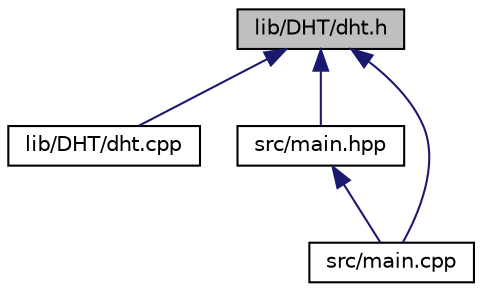 digraph "lib/DHT/dht.h"
{
  edge [fontname="Helvetica",fontsize="10",labelfontname="Helvetica",labelfontsize="10"];
  node [fontname="Helvetica",fontsize="10",shape=record];
  Node1 [label="lib/DHT/dht.h",height=0.2,width=0.4,color="black", fillcolor="grey75", style="filled", fontcolor="black"];
  Node1 -> Node2 [dir="back",color="midnightblue",fontsize="10",style="solid"];
  Node2 [label="lib/DHT/dht.cpp",height=0.2,width=0.4,color="black", fillcolor="white", style="filled",URL="$dht_8cpp.html"];
  Node1 -> Node3 [dir="back",color="midnightblue",fontsize="10",style="solid"];
  Node3 [label="src/main.hpp",height=0.2,width=0.4,color="black", fillcolor="white", style="filled",URL="$main_8hpp.html"];
  Node3 -> Node4 [dir="back",color="midnightblue",fontsize="10",style="solid"];
  Node4 [label="src/main.cpp",height=0.2,width=0.4,color="black", fillcolor="white", style="filled",URL="$main_8cpp.html"];
  Node1 -> Node4 [dir="back",color="midnightblue",fontsize="10",style="solid"];
}
